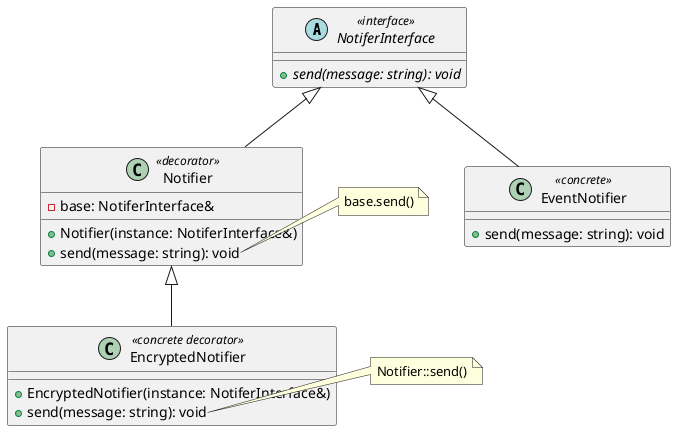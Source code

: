 @startuml
abstract class NotiferInterface <<interface>> {
    + {abstract} send(message: string): void
}

class EventNotifier <<concrete>> {
    + send(message: string): void
}

NotiferInterface <|-- EventNotifier

class Notifier <<decorator>> {
    - base: NotiferInterface&
    + Notifier(instance: NotiferInterface&)
    + send(message: string): void
}

note right of Notifier::send
    base.send()
end note

NotiferInterface <|-- Notifier

class EncryptedNotifier <<concrete decorator>> {
    + EncryptedNotifier(instance: NotiferInterface&)
    + send(message: string): void
}

note right of EncryptedNotifier::send
    Notifier::send()
end note

Notifier <|-- EncryptedNotifier
@enduml
